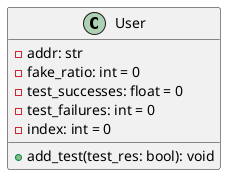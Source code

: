 @startuml
class User {
  - addr: str
  - fake_ratio: int = 0
  - test_successes: float = 0
  - test_failures: int = 0
  - index: int = 0

  + add_test(test_res: bool): void
}
@enduml